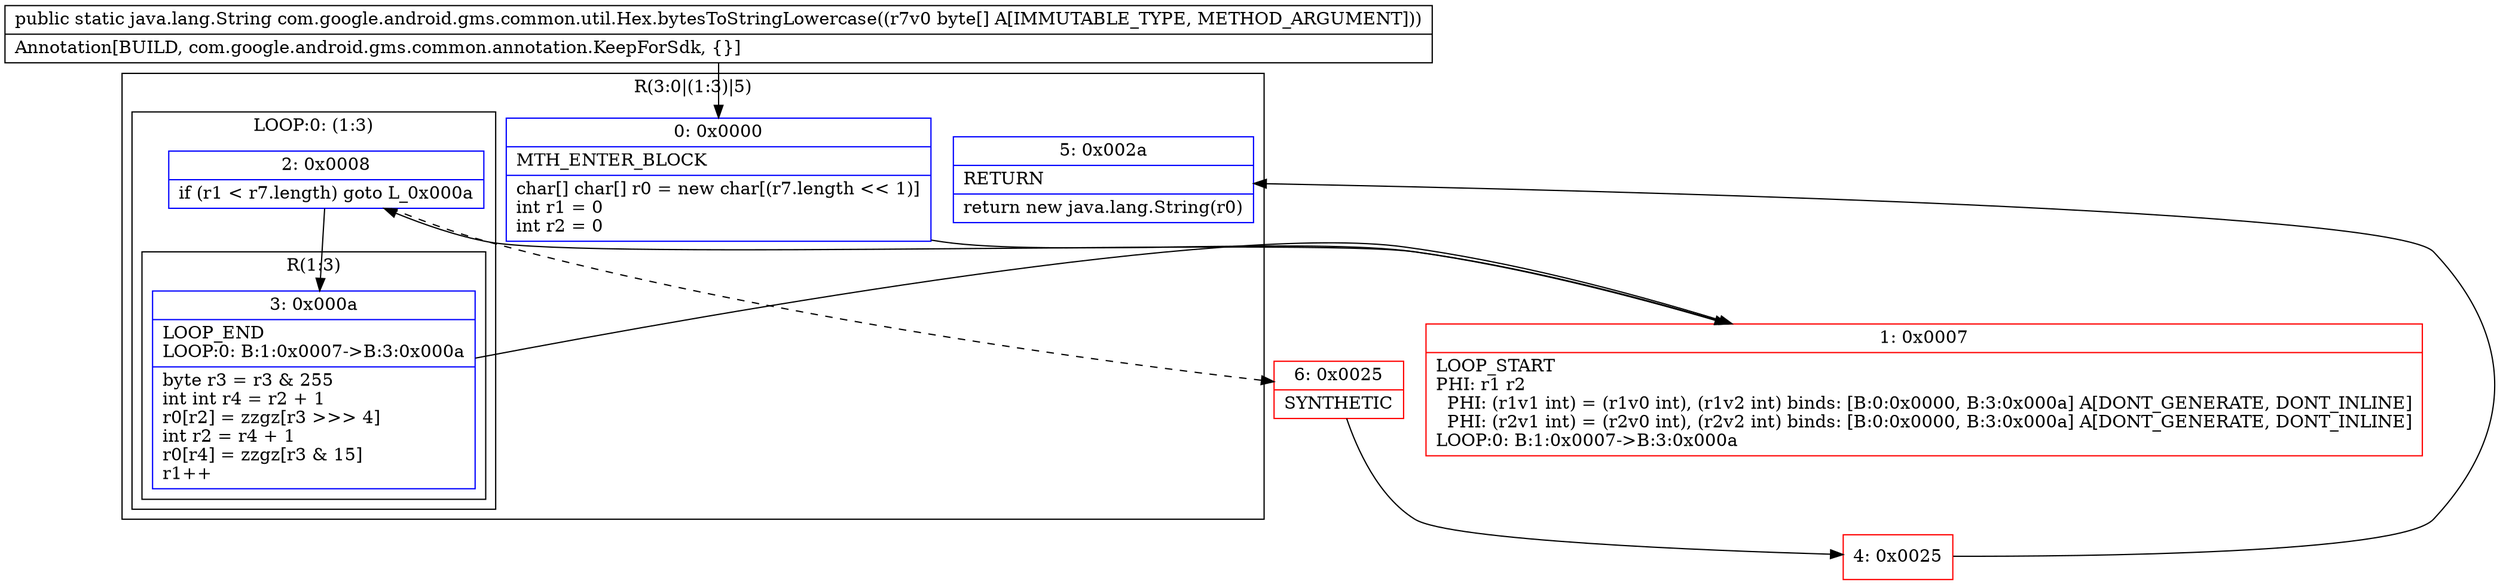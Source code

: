 digraph "CFG forcom.google.android.gms.common.util.Hex.bytesToStringLowercase([B)Ljava\/lang\/String;" {
subgraph cluster_Region_130274957 {
label = "R(3:0|(1:3)|5)";
node [shape=record,color=blue];
Node_0 [shape=record,label="{0\:\ 0x0000|MTH_ENTER_BLOCK\l|char[] char[] r0 = new char[(r7.length \<\< 1)]\lint r1 = 0\lint r2 = 0\l}"];
subgraph cluster_LoopRegion_758003953 {
label = "LOOP:0: (1:3)";
node [shape=record,color=blue];
Node_2 [shape=record,label="{2\:\ 0x0008|if (r1 \< r7.length) goto L_0x000a\l}"];
subgraph cluster_Region_1044275140 {
label = "R(1:3)";
node [shape=record,color=blue];
Node_3 [shape=record,label="{3\:\ 0x000a|LOOP_END\lLOOP:0: B:1:0x0007\-\>B:3:0x000a\l|byte r3 = r3 & 255\lint int r4 = r2 + 1\lr0[r2] = zzgz[r3 \>\>\> 4]\lint r2 = r4 + 1\lr0[r4] = zzgz[r3 & 15]\lr1++\l}"];
}
}
Node_5 [shape=record,label="{5\:\ 0x002a|RETURN\l|return new java.lang.String(r0)\l}"];
}
Node_1 [shape=record,color=red,label="{1\:\ 0x0007|LOOP_START\lPHI: r1 r2 \l  PHI: (r1v1 int) = (r1v0 int), (r1v2 int) binds: [B:0:0x0000, B:3:0x000a] A[DONT_GENERATE, DONT_INLINE]\l  PHI: (r2v1 int) = (r2v0 int), (r2v2 int) binds: [B:0:0x0000, B:3:0x000a] A[DONT_GENERATE, DONT_INLINE]\lLOOP:0: B:1:0x0007\-\>B:3:0x000a\l}"];
Node_4 [shape=record,color=red,label="{4\:\ 0x0025}"];
Node_6 [shape=record,color=red,label="{6\:\ 0x0025|SYNTHETIC\l}"];
MethodNode[shape=record,label="{public static java.lang.String com.google.android.gms.common.util.Hex.bytesToStringLowercase((r7v0 byte[] A[IMMUTABLE_TYPE, METHOD_ARGUMENT]))  | Annotation[BUILD, com.google.android.gms.common.annotation.KeepForSdk, \{\}]\l}"];
MethodNode -> Node_0;
Node_0 -> Node_1;
Node_2 -> Node_3;
Node_2 -> Node_6[style=dashed];
Node_3 -> Node_1;
Node_1 -> Node_2;
Node_4 -> Node_5;
Node_6 -> Node_4;
}

